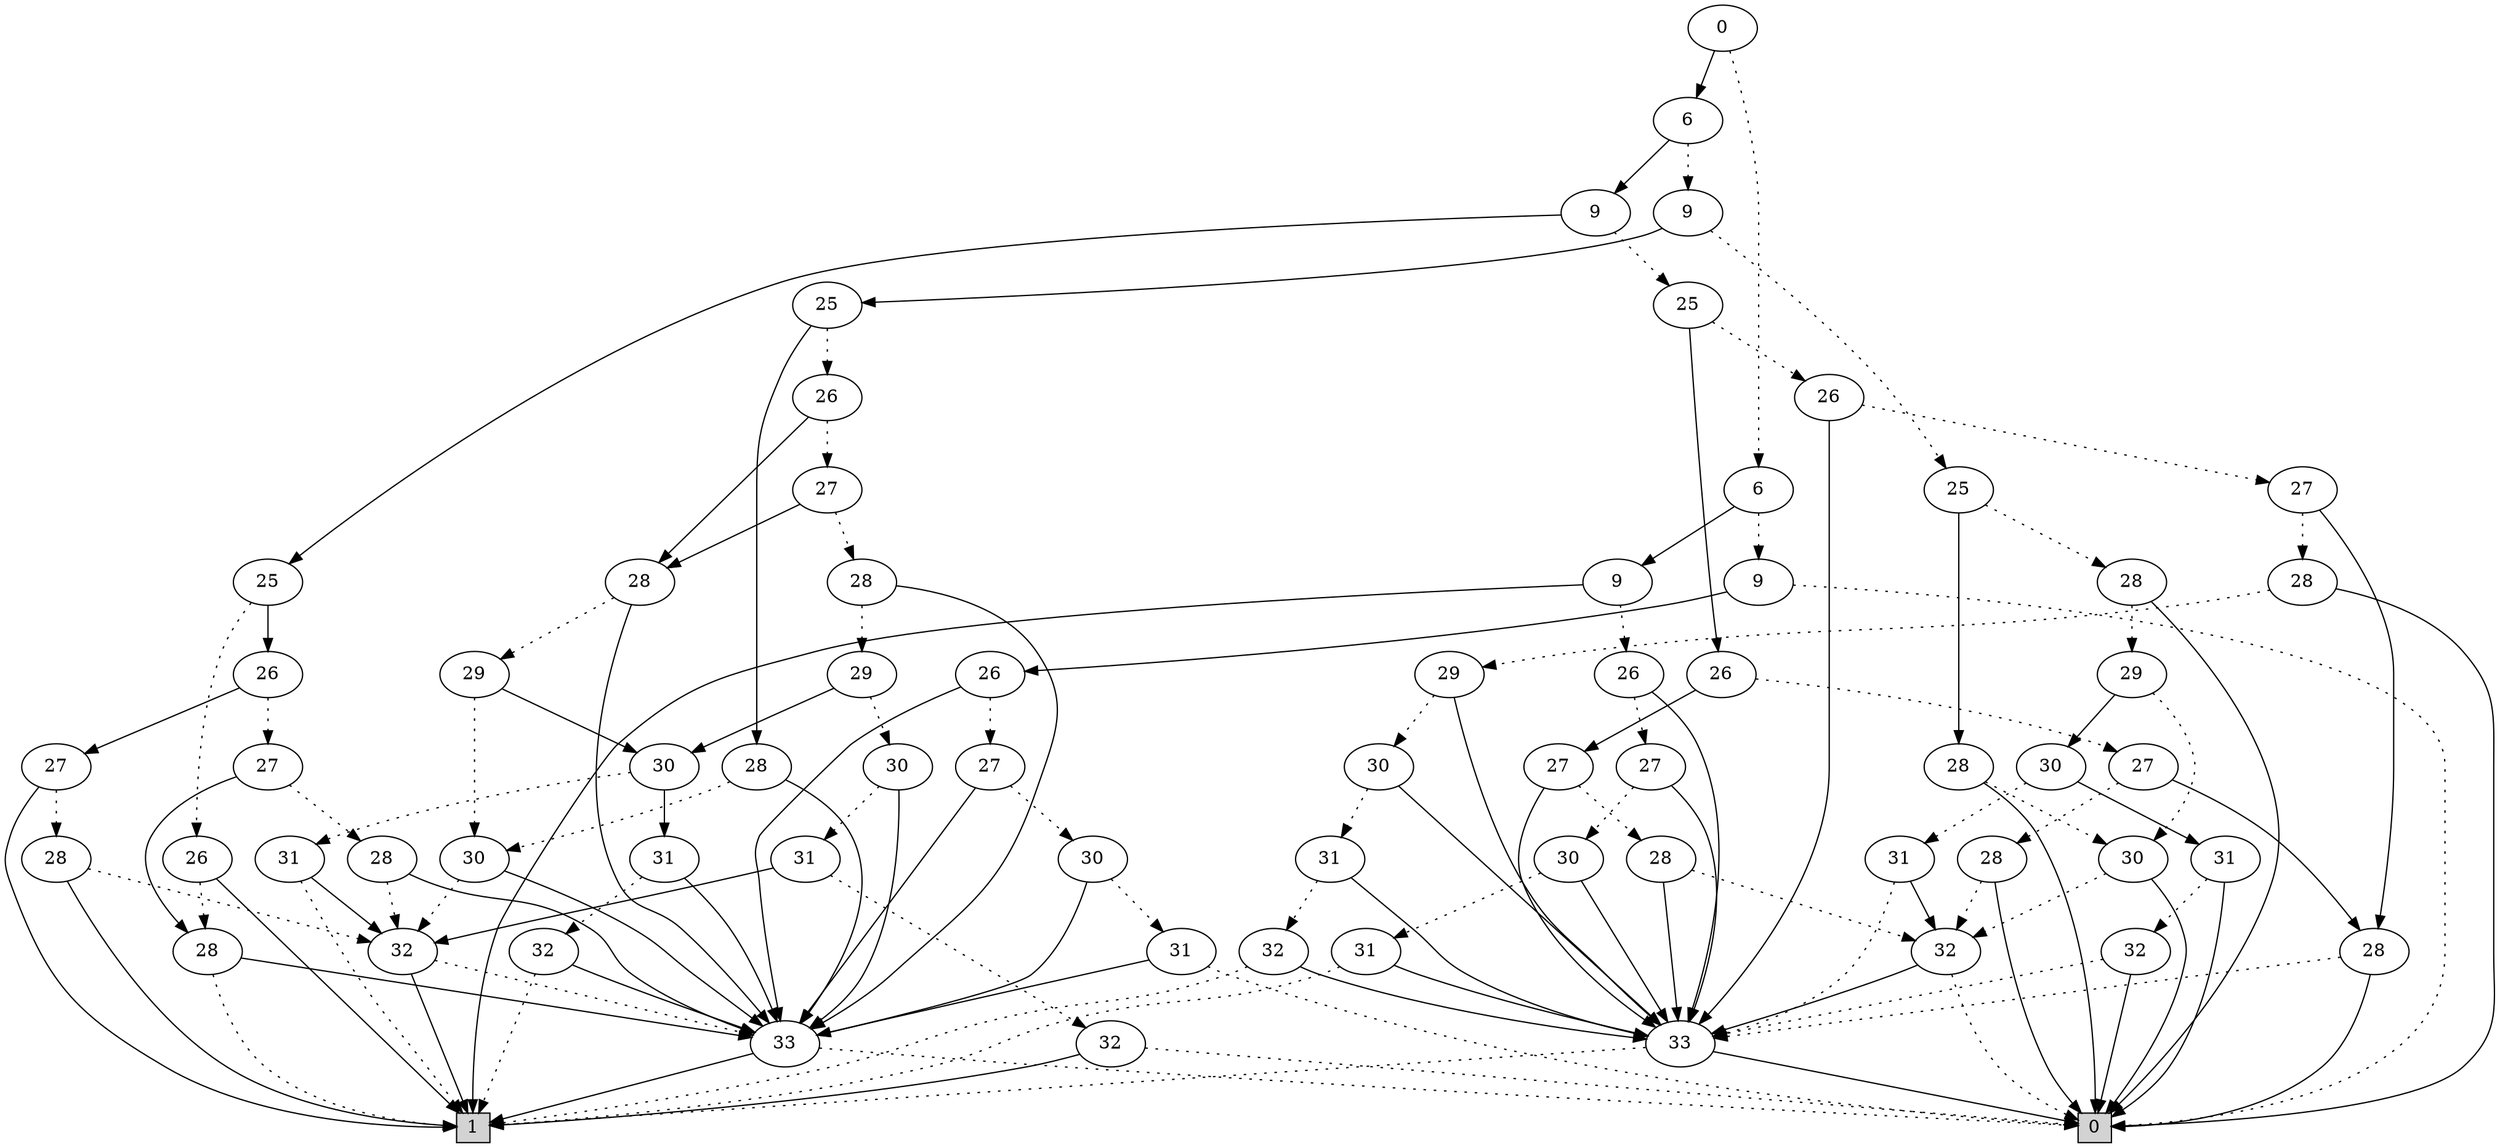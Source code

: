 digraph G {
0 [shape=box, label="0", style=filled, shape=box, height=0.3, width=0.3];
1 [shape=box, label="1", style=filled, shape=box, height=0.3, width=0.3];
507 [label="0"];
507 -> 484 [style=dotted];
507 -> 506 [style=filled];
484 [label="6"];
484 -> 436 [style=dotted];
484 -> 483 [style=filled];
436 [label="9"];
436 -> 0 [style=dotted];
436 -> 217 [style=filled];
217 [label="26"];
217 -> 216 [style=dotted];
217 -> 68 [style=filled];
216 [label="27"];
216 -> 215 [style=dotted];
216 -> 68 [style=filled];
215 [label="30"];
215 -> 214 [style=dotted];
215 -> 68 [style=filled];
214 [label="31"];
214 -> 0 [style=dotted];
214 -> 68 [style=filled];
68 [label="33"];
68 -> 0 [style=dotted];
68 -> 1 [style=filled];
483 [label="9"];
483 -> 221 [style=dotted];
483 -> 1 [style=filled];
221 [label="26"];
221 -> 220 [style=dotted];
221 -> 69 [style=filled];
220 [label="27"];
220 -> 219 [style=dotted];
220 -> 69 [style=filled];
219 [label="30"];
219 -> 218 [style=dotted];
219 -> 69 [style=filled];
218 [label="31"];
218 -> 1 [style=dotted];
218 -> 69 [style=filled];
69 [label="33"];
69 -> 1 [style=dotted];
69 -> 0 [style=filled];
506 [label="6"];
506 -> 489 [style=dotted];
506 -> 505 [style=filled];
489 [label="9"];
489 -> 443 [style=dotted];
489 -> 488 [style=filled];
443 [label="25"];
443 -> 347 [style=dotted];
443 -> 354 [style=filled];
347 [label="28"];
347 -> 345 [style=dotted];
347 -> 0 [style=filled];
345 [label="29"];
345 -> 341 [style=dotted];
345 -> 344 [style=filled];
341 [label="30"];
341 -> 272 [style=dotted];
341 -> 0 [style=filled];
272 [label="32"];
272 -> 0 [style=dotted];
272 -> 69 [style=filled];
344 [label="30"];
344 -> 342 [style=dotted];
344 -> 343 [style=filled];
342 [label="31"];
342 -> 69 [style=dotted];
342 -> 272 [style=filled];
343 [label="31"];
343 -> 268 [style=dotted];
343 -> 0 [style=filled];
268 [label="32"];
268 -> 69 [style=dotted];
268 -> 0 [style=filled];
354 [label="28"];
354 -> 341 [style=dotted];
354 -> 0 [style=filled];
488 [label="25"];
488 -> 487 [style=dotted];
488 -> 313 [style=filled];
487 [label="26"];
487 -> 486 [style=dotted];
487 -> 306 [style=filled];
486 [label="27"];
486 -> 485 [style=dotted];
486 -> 306 [style=filled];
485 [label="28"];
485 -> 300 [style=dotted];
485 -> 68 [style=filled];
300 [label="29"];
300 -> 295 [style=dotted];
300 -> 299 [style=filled];
295 [label="30"];
295 -> 294 [style=dotted];
295 -> 68 [style=filled];
294 [label="31"];
294 -> 66 [style=dotted];
294 -> 293 [style=filled];
66 [label="32"];
66 -> 0 [style=dotted];
66 -> 1 [style=filled];
293 [label="32"];
293 -> 68 [style=dotted];
293 -> 1 [style=filled];
299 [label="30"];
299 -> 296 [style=dotted];
299 -> 298 [style=filled];
296 [label="31"];
296 -> 1 [style=dotted];
296 -> 293 [style=filled];
298 [label="31"];
298 -> 297 [style=dotted];
298 -> 68 [style=filled];
297 [label="32"];
297 -> 1 [style=dotted];
297 -> 68 [style=filled];
306 [label="28"];
306 -> 303 [style=dotted];
306 -> 68 [style=filled];
303 [label="29"];
303 -> 302 [style=dotted];
303 -> 299 [style=filled];
302 [label="30"];
302 -> 293 [style=dotted];
302 -> 68 [style=filled];
313 [label="28"];
313 -> 302 [style=dotted];
313 -> 68 [style=filled];
505 [label="9"];
505 -> 498 [style=dotted];
505 -> 504 [style=filled];
498 [label="25"];
498 -> 492 [style=dotted];
498 -> 497 [style=filled];
492 [label="26"];
492 -> 491 [style=dotted];
492 -> 69 [style=filled];
491 [label="27"];
491 -> 490 [style=dotted];
491 -> 264 [style=filled];
490 [label="28"];
490 -> 334 [style=dotted];
490 -> 0 [style=filled];
334 [label="29"];
334 -> 333 [style=dotted];
334 -> 69 [style=filled];
333 [label="30"];
333 -> 332 [style=dotted];
333 -> 69 [style=filled];
332 [label="31"];
332 -> 331 [style=dotted];
332 -> 69 [style=filled];
331 [label="32"];
331 -> 1 [style=dotted];
331 -> 69 [style=filled];
264 [label="28"];
264 -> 69 [style=dotted];
264 -> 0 [style=filled];
497 [label="26"];
497 -> 494 [style=dotted];
497 -> 496 [style=filled];
494 [label="27"];
494 -> 493 [style=dotted];
494 -> 264 [style=filled];
493 [label="28"];
493 -> 272 [style=dotted];
493 -> 0 [style=filled];
496 [label="27"];
496 -> 495 [style=dotted];
496 -> 69 [style=filled];
495 [label="28"];
495 -> 272 [style=dotted];
495 -> 69 [style=filled];
504 [label="25"];
504 -> 378 [style=dotted];
504 -> 503 [style=filled];
378 [label="26"];
378 -> 377 [style=dotted];
378 -> 1 [style=filled];
377 [label="28"];
377 -> 1 [style=dotted];
377 -> 68 [style=filled];
503 [label="26"];
503 -> 500 [style=dotted];
503 -> 502 [style=filled];
500 [label="27"];
500 -> 499 [style=dotted];
500 -> 377 [style=filled];
499 [label="28"];
499 -> 293 [style=dotted];
499 -> 68 [style=filled];
502 [label="27"];
502 -> 501 [style=dotted];
502 -> 1 [style=filled];
501 [label="28"];
501 -> 293 [style=dotted];
501 -> 1 [style=filled];
}
